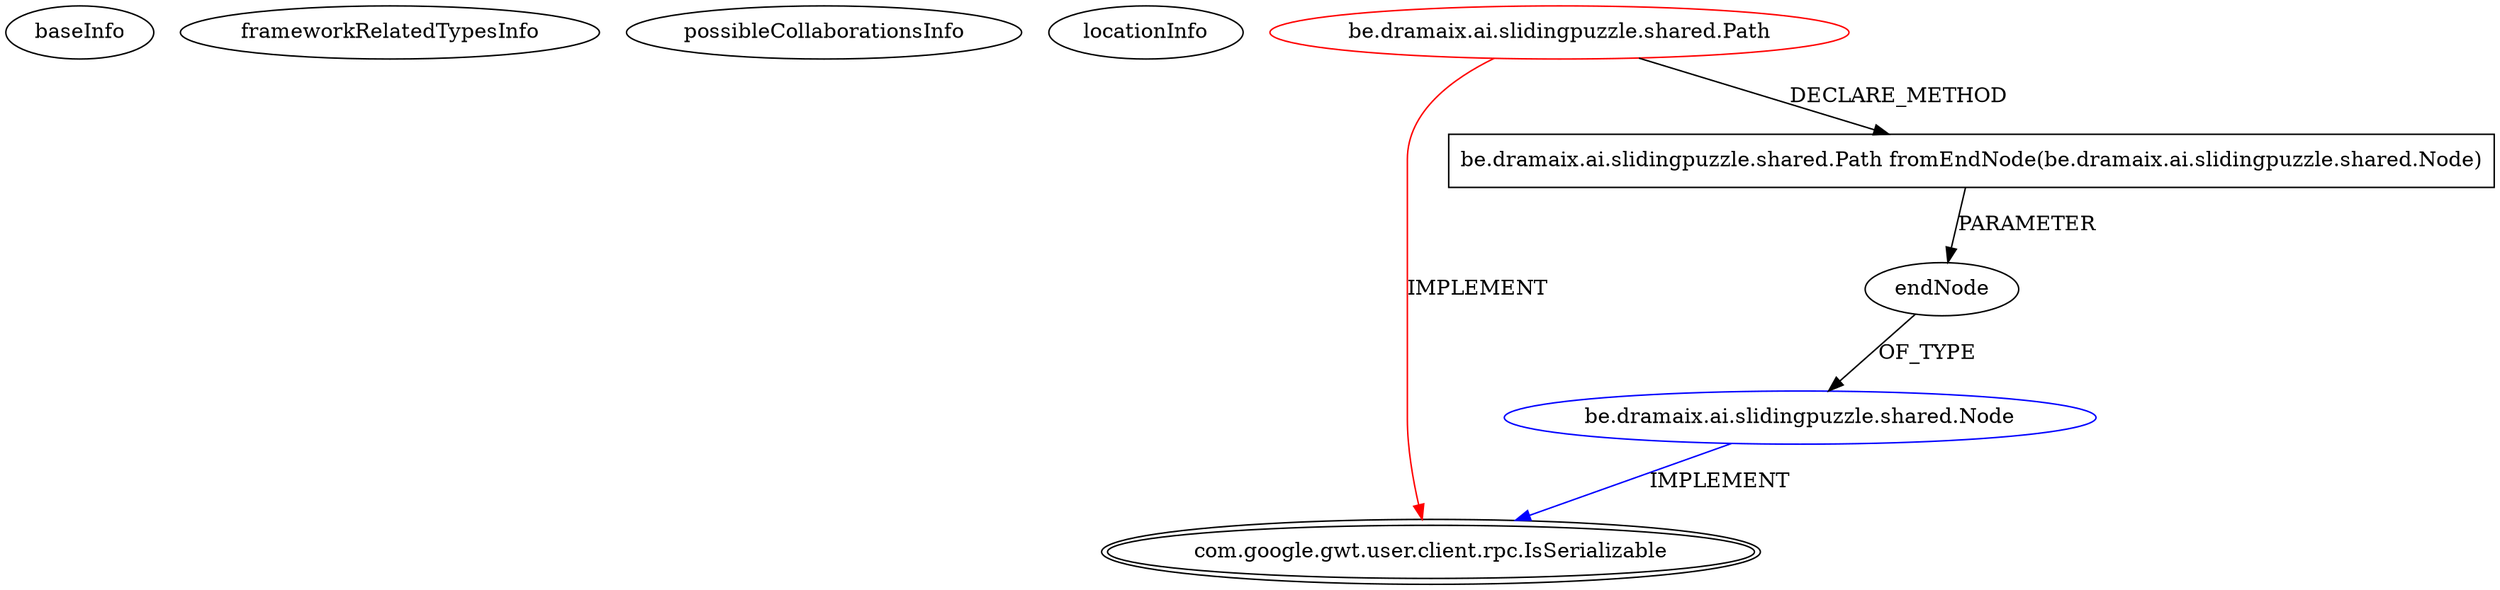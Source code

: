 digraph {
baseInfo[graphId=3119,category="extension_graph",isAnonymous=false,possibleRelation=true]
frameworkRelatedTypesInfo[0="com.google.gwt.user.client.rpc.IsSerializable"]
possibleCollaborationsInfo[0="3119~CLIENT_METHOD_DECLARATION-PARAMETER_DECLARATION-~com.google.gwt.user.client.rpc.IsSerializable ~com.google.gwt.user.client.rpc.IsSerializable ~false~false"]
locationInfo[projectName="jDramaix-SlidingPuzzle",filePath="/jDramaix-SlidingPuzzle/SlidingPuzzle-master/src/be/dramaix/ai/slidingpuzzle/shared/Path.java",contextSignature="Path",graphId="3119"]
0[label="be.dramaix.ai.slidingpuzzle.shared.Path",vertexType="ROOT_CLIENT_CLASS_DECLARATION",isFrameworkType=false,color=red]
1[label="com.google.gwt.user.client.rpc.IsSerializable",vertexType="FRAMEWORK_INTERFACE_TYPE",isFrameworkType=true,peripheries=2]
2[label="be.dramaix.ai.slidingpuzzle.shared.Path fromEndNode(be.dramaix.ai.slidingpuzzle.shared.Node)",vertexType="CLIENT_METHOD_DECLARATION",isFrameworkType=false,shape=box]
3[label="endNode",vertexType="PARAMETER_DECLARATION",isFrameworkType=false]
4[label="be.dramaix.ai.slidingpuzzle.shared.Node",vertexType="REFERENCE_CLIENT_CLASS_DECLARATION",isFrameworkType=false,color=blue]
0->1[label="IMPLEMENT",color=red]
0->2[label="DECLARE_METHOD"]
4->1[label="IMPLEMENT",color=blue]
3->4[label="OF_TYPE"]
2->3[label="PARAMETER"]
}
